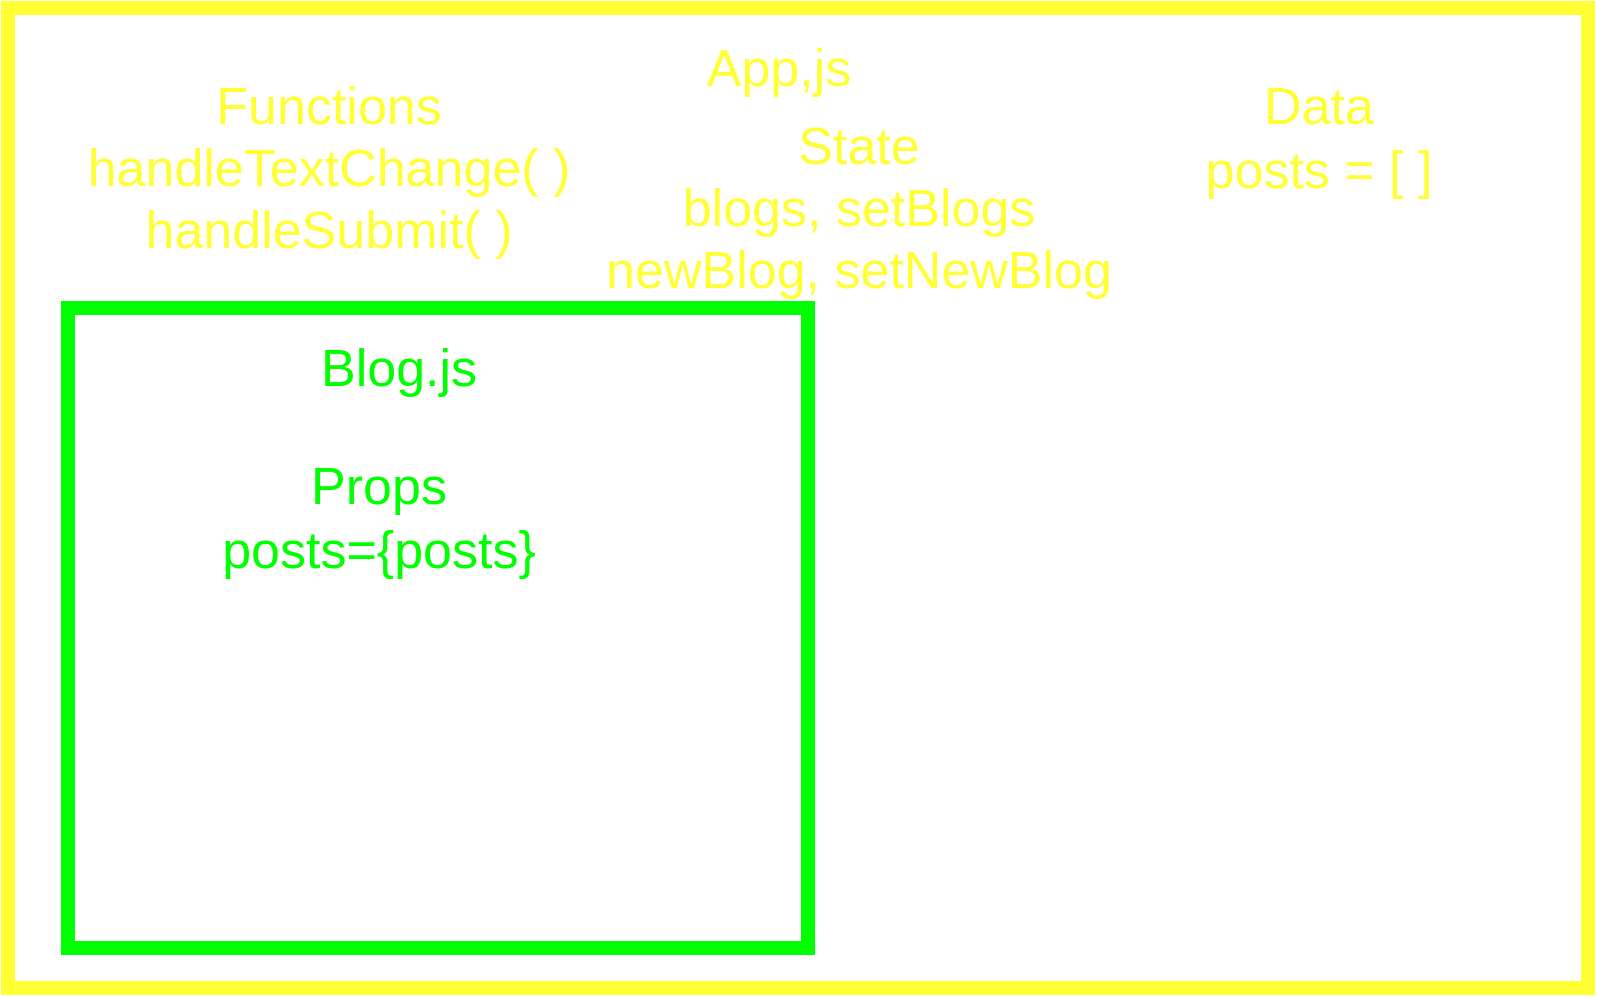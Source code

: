 <mxfile>
    <diagram id="P2Lockhl9aWTjdH21IzR" name="Page-1">
        <mxGraphModel dx="829" dy="1736" grid="1" gridSize="10" guides="1" tooltips="1" connect="1" arrows="1" fold="1" page="1" pageScale="1" pageWidth="850" pageHeight="1100" math="0" shadow="0">
            <root>
                <mxCell id="0"/>
                <mxCell id="1" parent="0"/>
                <mxCell id="2" value="" style="whiteSpace=wrap;html=1;" vertex="1" parent="1">
                    <mxGeometry x="40" width="790" height="490" as="geometry"/>
                </mxCell>
                <mxCell id="3" value="" style="whiteSpace=wrap;html=1;fillColor=none;strokeColor=#FFFF33;strokeWidth=7;" vertex="1" parent="1">
                    <mxGeometry x="40" width="790" height="490" as="geometry"/>
                </mxCell>
                <mxCell id="4" value="&lt;font color=&quot;#ffff33&quot; style=&quot;font-size: 26px;&quot;&gt;App,js&lt;/font&gt;" style="text;html=1;resizable=0;autosize=1;align=center;verticalAlign=middle;points=[];fillColor=none;strokeColor=none;rounded=0;fontSize=26;" vertex="1" parent="1">
                    <mxGeometry x="380" y="10" width="90" height="40" as="geometry"/>
                </mxCell>
                <mxCell id="5" value="Data&lt;br&gt;posts = [ ]" style="text;html=1;resizable=0;autosize=1;align=center;verticalAlign=middle;points=[];fillColor=none;strokeColor=none;rounded=0;fontSize=26;fontColor=#FFFF33;" vertex="1" parent="1">
                    <mxGeometry x="630" y="30" width="130" height="70" as="geometry"/>
                </mxCell>
                <mxCell id="6" value="Functions&lt;br&gt;handleTextChange( )&lt;br&gt;handleSubmit( )" style="text;html=1;resizable=0;autosize=1;align=center;verticalAlign=middle;points=[];fillColor=none;strokeColor=none;rounded=0;fontSize=26;fontColor=#FFFF33;" vertex="1" parent="1">
                    <mxGeometry x="70" y="30" width="260" height="100" as="geometry"/>
                </mxCell>
                <mxCell id="7" value="State&lt;br&gt;blogs, setBlogs&lt;br&gt;newBlog, setNewBlog" style="text;html=1;resizable=0;autosize=1;align=center;verticalAlign=middle;points=[];fillColor=none;strokeColor=none;rounded=0;fontSize=26;fontColor=#FFFF33;" vertex="1" parent="1">
                    <mxGeometry x="330" y="50" width="270" height="100" as="geometry"/>
                </mxCell>
                <mxCell id="8" value="" style="whiteSpace=wrap;html=1;fontSize=26;fontColor=#00FF00;strokeColor=#00FF00;strokeWidth=7;fillColor=none;" vertex="1" parent="1">
                    <mxGeometry x="70" y="150" width="370" height="320" as="geometry"/>
                </mxCell>
                <mxCell id="9" value="Blog.js" style="text;html=1;resizable=0;autosize=1;align=center;verticalAlign=middle;points=[];fillColor=none;strokeColor=none;rounded=0;fontSize=26;fontColor=#00FF00;" vertex="1" parent="1">
                    <mxGeometry x="190" y="160" width="90" height="40" as="geometry"/>
                </mxCell>
                <mxCell id="10" value="Props&lt;br&gt;posts={posts}" style="text;html=1;resizable=0;autosize=1;align=center;verticalAlign=middle;points=[];fillColor=none;strokeColor=none;rounded=0;fontSize=26;fontColor=#00FF00;" vertex="1" parent="1">
                    <mxGeometry x="140" y="220" width="170" height="70" as="geometry"/>
                </mxCell>
                <mxCell id="12" value="" style="whiteSpace=wrap;html=1;fontSize=26;fontColor=#FFFFFF;strokeColor=#FFFFFF;strokeWidth=7;fillColor=none;" vertex="1" parent="1">
                    <mxGeometry x="130" y="330" width="220" height="110" as="geometry"/>
                </mxCell>
                <mxCell id="13" value="BlogForm.js&lt;br&gt;" style="text;html=1;resizable=0;autosize=1;align=center;verticalAlign=middle;points=[];fillColor=none;strokeColor=none;rounded=0;fontSize=26;fontColor=#FFFFFF;" vertex="1" parent="1">
                    <mxGeometry x="170" y="340" width="150" height="40" as="geometry"/>
                </mxCell>
            </root>
        </mxGraphModel>
    </diagram>
</mxfile>